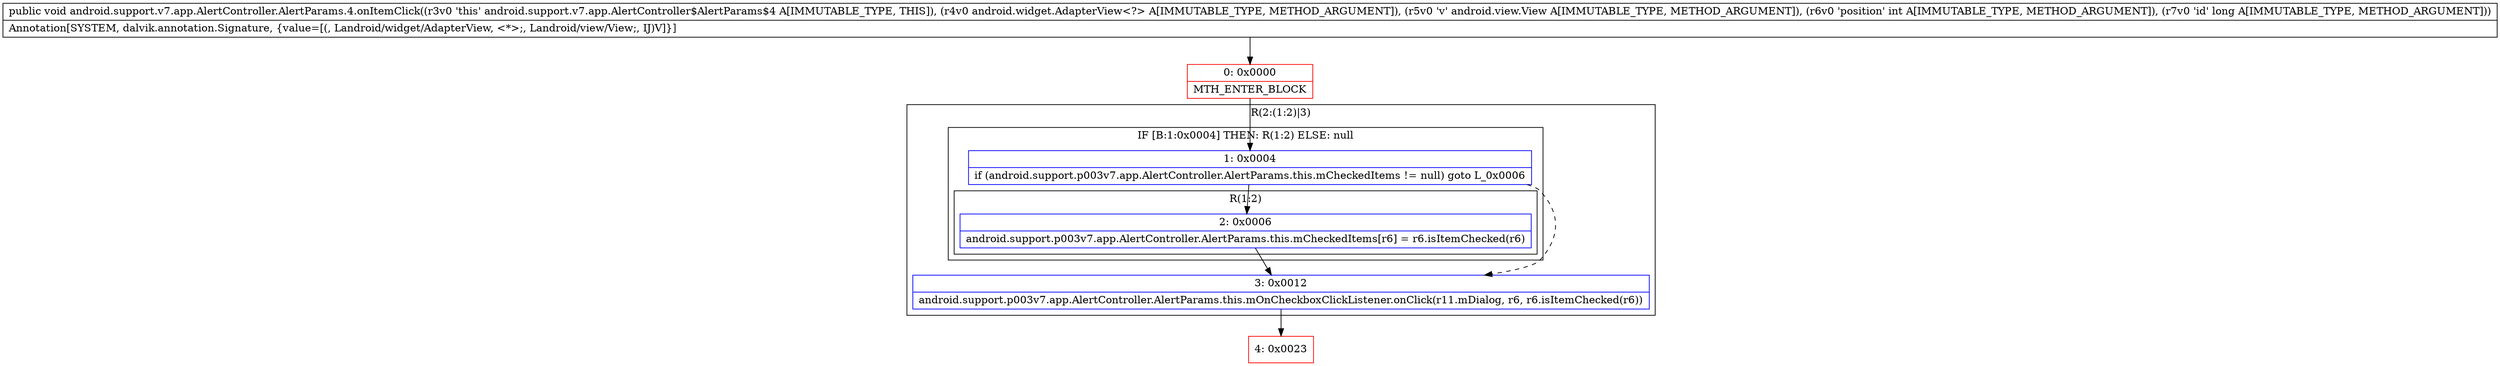 digraph "CFG forandroid.support.v7.app.AlertController.AlertParams.4.onItemClick(Landroid\/widget\/AdapterView;Landroid\/view\/View;IJ)V" {
subgraph cluster_Region_324487332 {
label = "R(2:(1:2)|3)";
node [shape=record,color=blue];
subgraph cluster_IfRegion_82037328 {
label = "IF [B:1:0x0004] THEN: R(1:2) ELSE: null";
node [shape=record,color=blue];
Node_1 [shape=record,label="{1\:\ 0x0004|if (android.support.p003v7.app.AlertController.AlertParams.this.mCheckedItems != null) goto L_0x0006\l}"];
subgraph cluster_Region_368604792 {
label = "R(1:2)";
node [shape=record,color=blue];
Node_2 [shape=record,label="{2\:\ 0x0006|android.support.p003v7.app.AlertController.AlertParams.this.mCheckedItems[r6] = r6.isItemChecked(r6)\l}"];
}
}
Node_3 [shape=record,label="{3\:\ 0x0012|android.support.p003v7.app.AlertController.AlertParams.this.mOnCheckboxClickListener.onClick(r11.mDialog, r6, r6.isItemChecked(r6))\l}"];
}
Node_0 [shape=record,color=red,label="{0\:\ 0x0000|MTH_ENTER_BLOCK\l}"];
Node_4 [shape=record,color=red,label="{4\:\ 0x0023}"];
MethodNode[shape=record,label="{public void android.support.v7.app.AlertController.AlertParams.4.onItemClick((r3v0 'this' android.support.v7.app.AlertController$AlertParams$4 A[IMMUTABLE_TYPE, THIS]), (r4v0 android.widget.AdapterView\<?\> A[IMMUTABLE_TYPE, METHOD_ARGUMENT]), (r5v0 'v' android.view.View A[IMMUTABLE_TYPE, METHOD_ARGUMENT]), (r6v0 'position' int A[IMMUTABLE_TYPE, METHOD_ARGUMENT]), (r7v0 'id' long A[IMMUTABLE_TYPE, METHOD_ARGUMENT]))  | Annotation[SYSTEM, dalvik.annotation.Signature, \{value=[(, Landroid\/widget\/AdapterView, \<*\>;, Landroid\/view\/View;, IJ)V]\}]\l}"];
MethodNode -> Node_0;
Node_1 -> Node_2;
Node_1 -> Node_3[style=dashed];
Node_2 -> Node_3;
Node_3 -> Node_4;
Node_0 -> Node_1;
}

